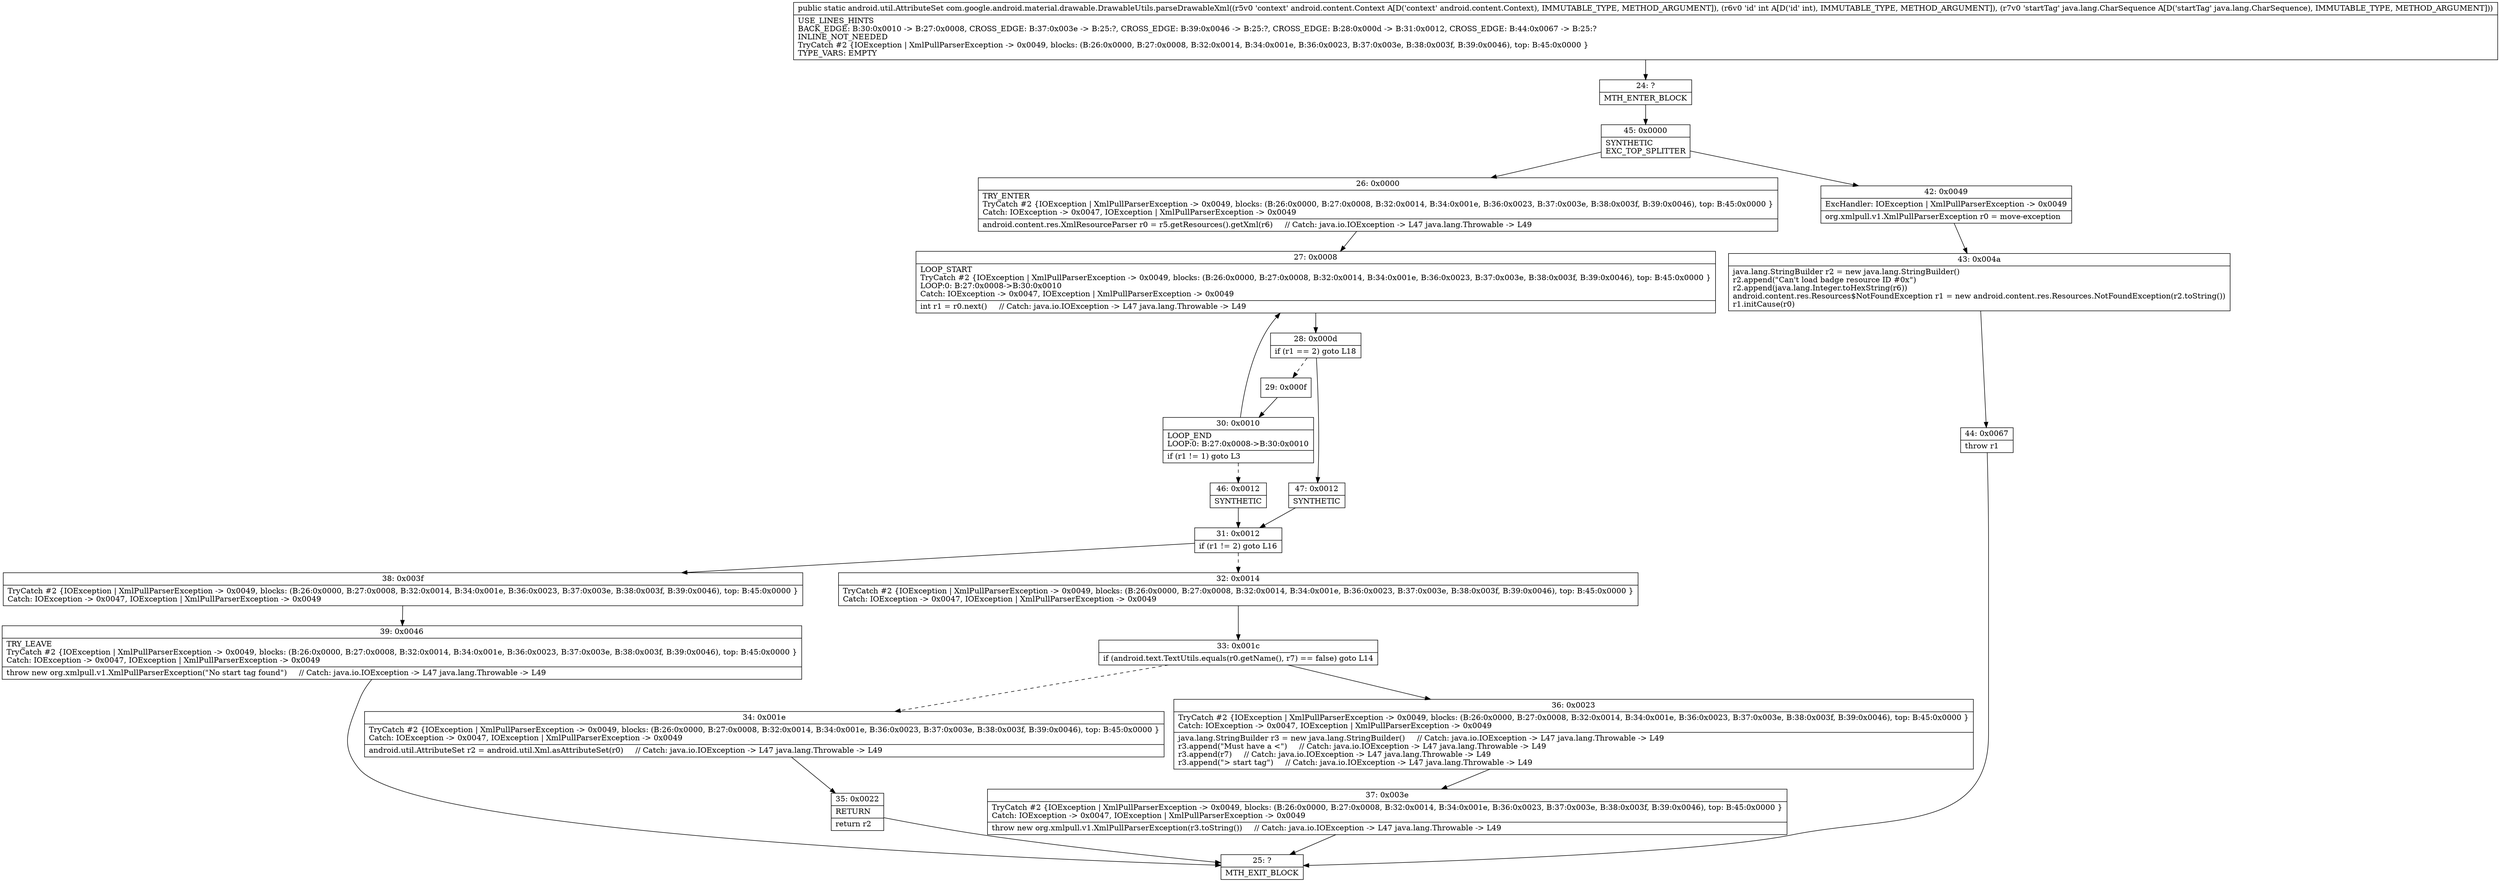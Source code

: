 digraph "CFG forcom.google.android.material.drawable.DrawableUtils.parseDrawableXml(Landroid\/content\/Context;ILjava\/lang\/CharSequence;)Landroid\/util\/AttributeSet;" {
Node_24 [shape=record,label="{24\:\ ?|MTH_ENTER_BLOCK\l}"];
Node_45 [shape=record,label="{45\:\ 0x0000|SYNTHETIC\lEXC_TOP_SPLITTER\l}"];
Node_26 [shape=record,label="{26\:\ 0x0000|TRY_ENTER\lTryCatch #2 \{IOException \| XmlPullParserException \-\> 0x0049, blocks: (B:26:0x0000, B:27:0x0008, B:32:0x0014, B:34:0x001e, B:36:0x0023, B:37:0x003e, B:38:0x003f, B:39:0x0046), top: B:45:0x0000 \}\lCatch: IOException \-\> 0x0047, IOException \| XmlPullParserException \-\> 0x0049\l|android.content.res.XmlResourceParser r0 = r5.getResources().getXml(r6)     \/\/ Catch: java.io.IOException \-\> L47 java.lang.Throwable \-\> L49\l}"];
Node_27 [shape=record,label="{27\:\ 0x0008|LOOP_START\lTryCatch #2 \{IOException \| XmlPullParserException \-\> 0x0049, blocks: (B:26:0x0000, B:27:0x0008, B:32:0x0014, B:34:0x001e, B:36:0x0023, B:37:0x003e, B:38:0x003f, B:39:0x0046), top: B:45:0x0000 \}\lLOOP:0: B:27:0x0008\-\>B:30:0x0010\lCatch: IOException \-\> 0x0047, IOException \| XmlPullParserException \-\> 0x0049\l|int r1 = r0.next()     \/\/ Catch: java.io.IOException \-\> L47 java.lang.Throwable \-\> L49\l}"];
Node_28 [shape=record,label="{28\:\ 0x000d|if (r1 == 2) goto L18\l}"];
Node_29 [shape=record,label="{29\:\ 0x000f}"];
Node_30 [shape=record,label="{30\:\ 0x0010|LOOP_END\lLOOP:0: B:27:0x0008\-\>B:30:0x0010\l|if (r1 != 1) goto L3\l}"];
Node_46 [shape=record,label="{46\:\ 0x0012|SYNTHETIC\l}"];
Node_31 [shape=record,label="{31\:\ 0x0012|if (r1 != 2) goto L16\l}"];
Node_32 [shape=record,label="{32\:\ 0x0014|TryCatch #2 \{IOException \| XmlPullParserException \-\> 0x0049, blocks: (B:26:0x0000, B:27:0x0008, B:32:0x0014, B:34:0x001e, B:36:0x0023, B:37:0x003e, B:38:0x003f, B:39:0x0046), top: B:45:0x0000 \}\lCatch: IOException \-\> 0x0047, IOException \| XmlPullParserException \-\> 0x0049\l}"];
Node_33 [shape=record,label="{33\:\ 0x001c|if (android.text.TextUtils.equals(r0.getName(), r7) == false) goto L14\l}"];
Node_34 [shape=record,label="{34\:\ 0x001e|TryCatch #2 \{IOException \| XmlPullParserException \-\> 0x0049, blocks: (B:26:0x0000, B:27:0x0008, B:32:0x0014, B:34:0x001e, B:36:0x0023, B:37:0x003e, B:38:0x003f, B:39:0x0046), top: B:45:0x0000 \}\lCatch: IOException \-\> 0x0047, IOException \| XmlPullParserException \-\> 0x0049\l|android.util.AttributeSet r2 = android.util.Xml.asAttributeSet(r0)     \/\/ Catch: java.io.IOException \-\> L47 java.lang.Throwable \-\> L49\l}"];
Node_35 [shape=record,label="{35\:\ 0x0022|RETURN\l|return r2\l}"];
Node_25 [shape=record,label="{25\:\ ?|MTH_EXIT_BLOCK\l}"];
Node_36 [shape=record,label="{36\:\ 0x0023|TryCatch #2 \{IOException \| XmlPullParserException \-\> 0x0049, blocks: (B:26:0x0000, B:27:0x0008, B:32:0x0014, B:34:0x001e, B:36:0x0023, B:37:0x003e, B:38:0x003f, B:39:0x0046), top: B:45:0x0000 \}\lCatch: IOException \-\> 0x0047, IOException \| XmlPullParserException \-\> 0x0049\l|java.lang.StringBuilder r3 = new java.lang.StringBuilder()     \/\/ Catch: java.io.IOException \-\> L47 java.lang.Throwable \-\> L49\lr3.append(\"Must have a \<\")     \/\/ Catch: java.io.IOException \-\> L47 java.lang.Throwable \-\> L49\lr3.append(r7)     \/\/ Catch: java.io.IOException \-\> L47 java.lang.Throwable \-\> L49\lr3.append(\"\> start tag\")     \/\/ Catch: java.io.IOException \-\> L47 java.lang.Throwable \-\> L49\l}"];
Node_37 [shape=record,label="{37\:\ 0x003e|TryCatch #2 \{IOException \| XmlPullParserException \-\> 0x0049, blocks: (B:26:0x0000, B:27:0x0008, B:32:0x0014, B:34:0x001e, B:36:0x0023, B:37:0x003e, B:38:0x003f, B:39:0x0046), top: B:45:0x0000 \}\lCatch: IOException \-\> 0x0047, IOException \| XmlPullParserException \-\> 0x0049\l|throw new org.xmlpull.v1.XmlPullParserException(r3.toString())     \/\/ Catch: java.io.IOException \-\> L47 java.lang.Throwable \-\> L49\l}"];
Node_38 [shape=record,label="{38\:\ 0x003f|TryCatch #2 \{IOException \| XmlPullParserException \-\> 0x0049, blocks: (B:26:0x0000, B:27:0x0008, B:32:0x0014, B:34:0x001e, B:36:0x0023, B:37:0x003e, B:38:0x003f, B:39:0x0046), top: B:45:0x0000 \}\lCatch: IOException \-\> 0x0047, IOException \| XmlPullParserException \-\> 0x0049\l}"];
Node_39 [shape=record,label="{39\:\ 0x0046|TRY_LEAVE\lTryCatch #2 \{IOException \| XmlPullParserException \-\> 0x0049, blocks: (B:26:0x0000, B:27:0x0008, B:32:0x0014, B:34:0x001e, B:36:0x0023, B:37:0x003e, B:38:0x003f, B:39:0x0046), top: B:45:0x0000 \}\lCatch: IOException \-\> 0x0047, IOException \| XmlPullParserException \-\> 0x0049\l|throw new org.xmlpull.v1.XmlPullParserException(\"No start tag found\")     \/\/ Catch: java.io.IOException \-\> L47 java.lang.Throwable \-\> L49\l}"];
Node_47 [shape=record,label="{47\:\ 0x0012|SYNTHETIC\l}"];
Node_42 [shape=record,label="{42\:\ 0x0049|ExcHandler: IOException \| XmlPullParserException \-\> 0x0049\l|org.xmlpull.v1.XmlPullParserException r0 = move\-exception\l}"];
Node_43 [shape=record,label="{43\:\ 0x004a|java.lang.StringBuilder r2 = new java.lang.StringBuilder()\lr2.append(\"Can't load badge resource ID #0x\")\lr2.append(java.lang.Integer.toHexString(r6))\landroid.content.res.Resources$NotFoundException r1 = new android.content.res.Resources.NotFoundException(r2.toString())\lr1.initCause(r0)\l}"];
Node_44 [shape=record,label="{44\:\ 0x0067|throw r1\l}"];
MethodNode[shape=record,label="{public static android.util.AttributeSet com.google.android.material.drawable.DrawableUtils.parseDrawableXml((r5v0 'context' android.content.Context A[D('context' android.content.Context), IMMUTABLE_TYPE, METHOD_ARGUMENT]), (r6v0 'id' int A[D('id' int), IMMUTABLE_TYPE, METHOD_ARGUMENT]), (r7v0 'startTag' java.lang.CharSequence A[D('startTag' java.lang.CharSequence), IMMUTABLE_TYPE, METHOD_ARGUMENT]))  | USE_LINES_HINTS\lBACK_EDGE: B:30:0x0010 \-\> B:27:0x0008, CROSS_EDGE: B:37:0x003e \-\> B:25:?, CROSS_EDGE: B:39:0x0046 \-\> B:25:?, CROSS_EDGE: B:28:0x000d \-\> B:31:0x0012, CROSS_EDGE: B:44:0x0067 \-\> B:25:?\lINLINE_NOT_NEEDED\lTryCatch #2 \{IOException \| XmlPullParserException \-\> 0x0049, blocks: (B:26:0x0000, B:27:0x0008, B:32:0x0014, B:34:0x001e, B:36:0x0023, B:37:0x003e, B:38:0x003f, B:39:0x0046), top: B:45:0x0000 \}\lTYPE_VARS: EMPTY\l}"];
MethodNode -> Node_24;Node_24 -> Node_45;
Node_45 -> Node_26;
Node_45 -> Node_42;
Node_26 -> Node_27;
Node_27 -> Node_28;
Node_28 -> Node_29[style=dashed];
Node_28 -> Node_47;
Node_29 -> Node_30;
Node_30 -> Node_27;
Node_30 -> Node_46[style=dashed];
Node_46 -> Node_31;
Node_31 -> Node_32[style=dashed];
Node_31 -> Node_38;
Node_32 -> Node_33;
Node_33 -> Node_34[style=dashed];
Node_33 -> Node_36;
Node_34 -> Node_35;
Node_35 -> Node_25;
Node_36 -> Node_37;
Node_37 -> Node_25;
Node_38 -> Node_39;
Node_39 -> Node_25;
Node_47 -> Node_31;
Node_42 -> Node_43;
Node_43 -> Node_44;
Node_44 -> Node_25;
}

